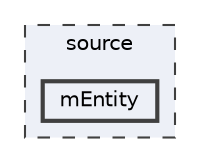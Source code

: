 digraph "source/mEntity"
{
 // LATEX_PDF_SIZE
  bgcolor="transparent";
  edge [fontname=Helvetica,fontsize=10,labelfontname=Helvetica,labelfontsize=10];
  node [fontname=Helvetica,fontsize=10,shape=box,height=0.2,width=0.4];
  compound=true
  subgraph clusterdir_b2f33c71d4aa5e7af42a1ca61ff5af1b {
    graph [ bgcolor="#edf0f7", pencolor="grey25", label="source", fontname=Helvetica,fontsize=10 style="filled,dashed", URL="dir_b2f33c71d4aa5e7af42a1ca61ff5af1b.html",tooltip=""]
  dir_dc70a8d54a9171d98b236f7b5b047896 [label="mEntity", fillcolor="#edf0f7", color="grey25", style="filled,bold", URL="dir_dc70a8d54a9171d98b236f7b5b047896.html",tooltip=""];
  }
}
